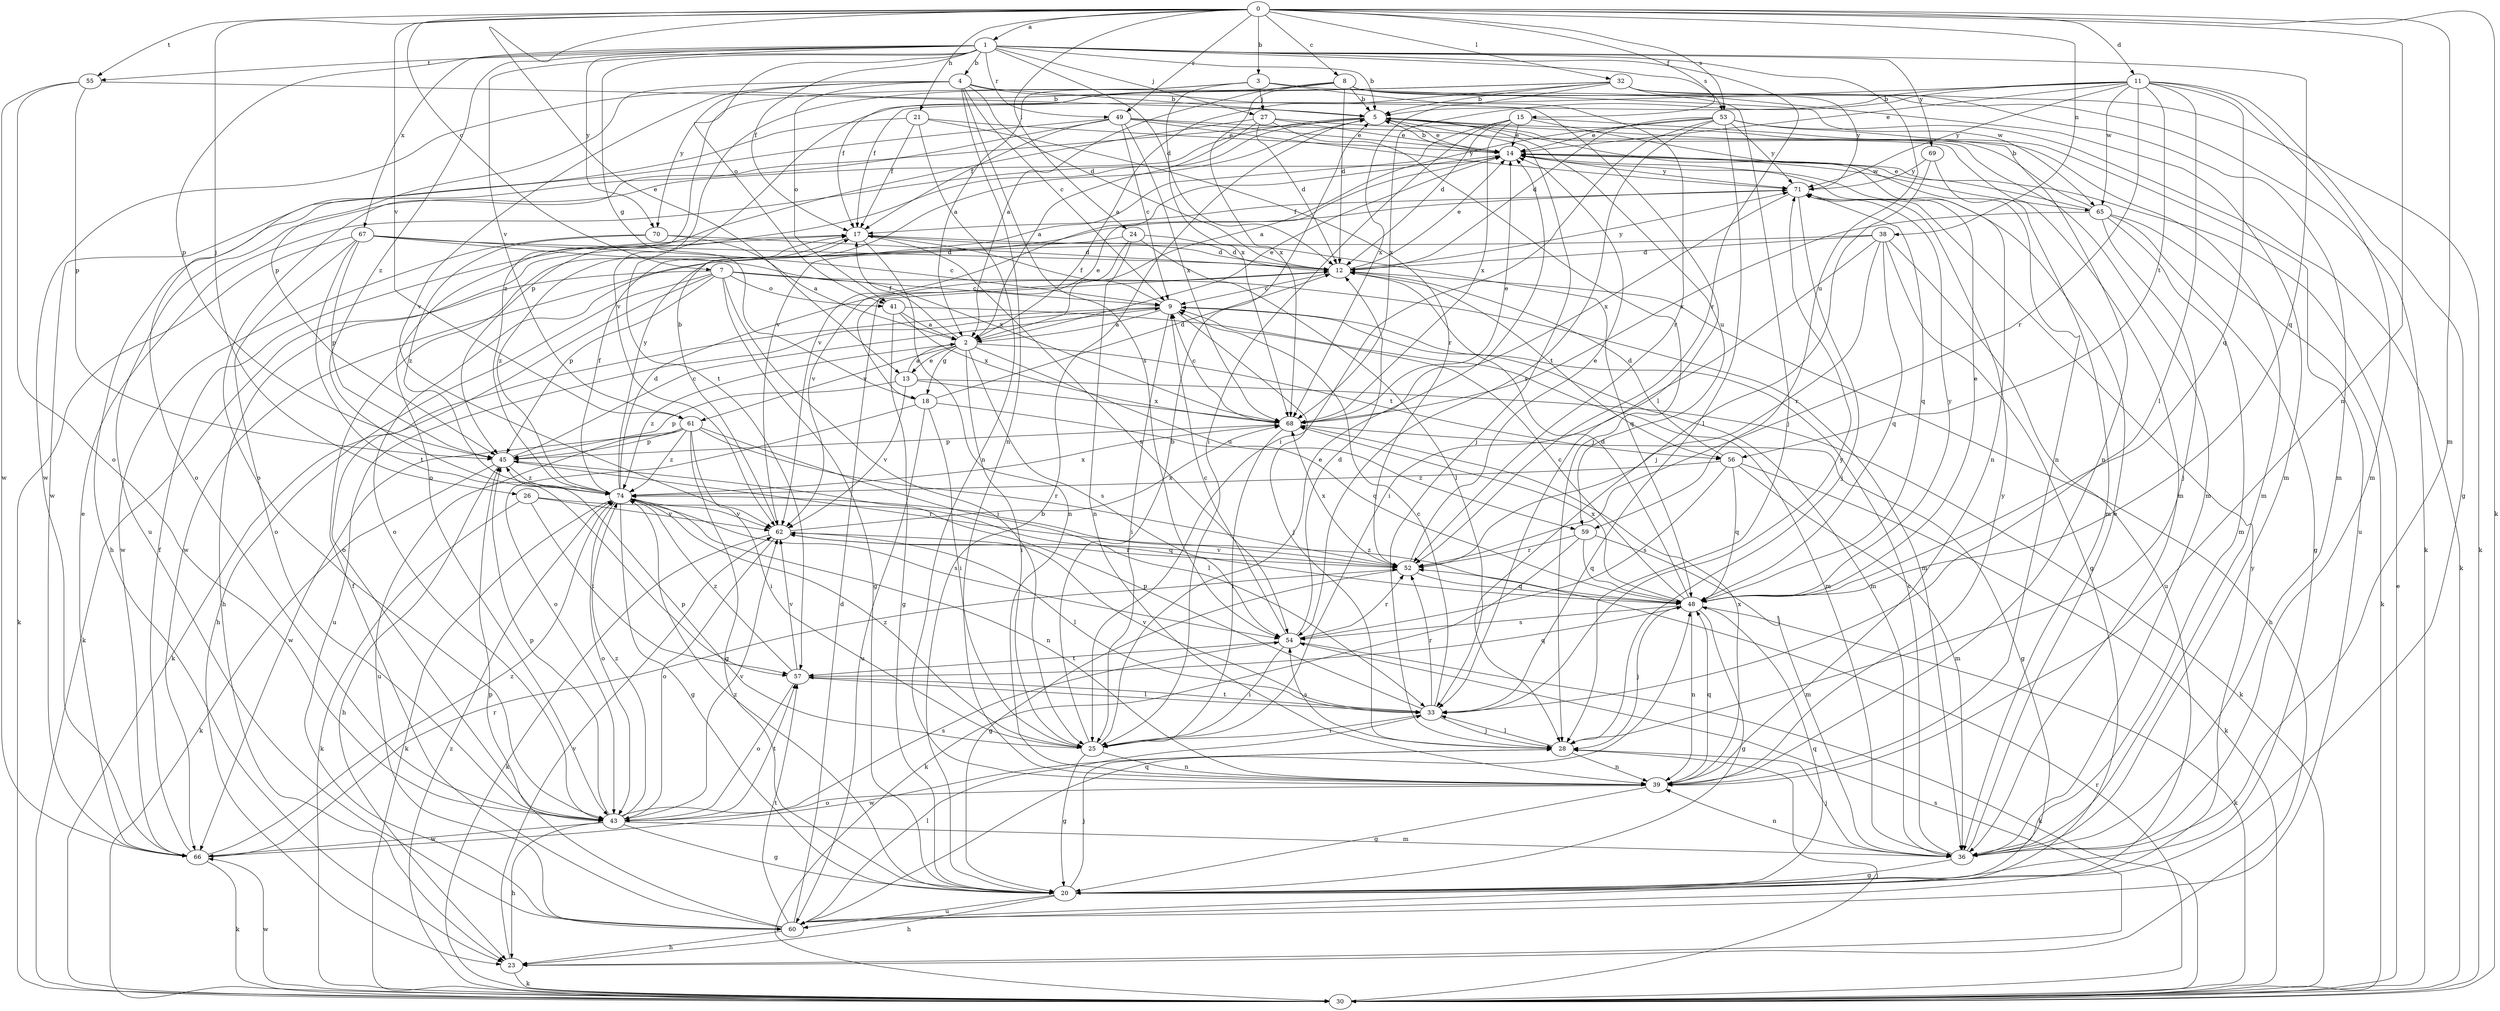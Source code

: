 strict digraph  {
0;
1;
2;
3;
4;
5;
7;
8;
9;
11;
12;
13;
14;
15;
17;
18;
20;
21;
23;
24;
25;
26;
27;
28;
30;
32;
33;
36;
38;
39;
41;
43;
45;
48;
49;
52;
53;
54;
55;
56;
57;
59;
60;
61;
62;
65;
66;
67;
68;
69;
70;
71;
74;
0 -> 1  [label=a];
0 -> 3  [label=b];
0 -> 7  [label=c];
0 -> 8  [label=c];
0 -> 11  [label=d];
0 -> 13  [label=e];
0 -> 15  [label=f];
0 -> 21  [label=h];
0 -> 24  [label=i];
0 -> 26  [label=j];
0 -> 30  [label=k];
0 -> 32  [label=l];
0 -> 36  [label=m];
0 -> 38  [label=n];
0 -> 39  [label=n];
0 -> 49  [label=r];
0 -> 53  [label=s];
0 -> 55  [label=t];
0 -> 61  [label=v];
1 -> 4  [label=b];
1 -> 5  [label=b];
1 -> 12  [label=d];
1 -> 17  [label=f];
1 -> 18  [label=g];
1 -> 27  [label=j];
1 -> 41  [label=o];
1 -> 45  [label=p];
1 -> 48  [label=q];
1 -> 49  [label=r];
1 -> 52  [label=r];
1 -> 53  [label=s];
1 -> 55  [label=t];
1 -> 59  [label=u];
1 -> 61  [label=v];
1 -> 67  [label=x];
1 -> 69  [label=y];
1 -> 70  [label=y];
1 -> 74  [label=z];
2 -> 13  [label=e];
2 -> 14  [label=e];
2 -> 17  [label=f];
2 -> 18  [label=g];
2 -> 25  [label=i];
2 -> 54  [label=s];
2 -> 56  [label=t];
2 -> 59  [label=u];
2 -> 61  [label=v];
2 -> 74  [label=z];
3 -> 2  [label=a];
3 -> 27  [label=j];
3 -> 52  [label=r];
3 -> 65  [label=w];
3 -> 68  [label=x];
3 -> 74  [label=z];
4 -> 5  [label=b];
4 -> 9  [label=c];
4 -> 12  [label=d];
4 -> 33  [label=l];
4 -> 39  [label=n];
4 -> 41  [label=o];
4 -> 45  [label=p];
4 -> 54  [label=s];
4 -> 62  [label=v];
4 -> 70  [label=y];
5 -> 14  [label=e];
5 -> 23  [label=h];
5 -> 28  [label=j];
5 -> 36  [label=m];
5 -> 39  [label=n];
5 -> 45  [label=p];
5 -> 59  [label=u];
5 -> 60  [label=u];
7 -> 9  [label=c];
7 -> 20  [label=g];
7 -> 23  [label=h];
7 -> 25  [label=i];
7 -> 30  [label=k];
7 -> 36  [label=m];
7 -> 41  [label=o];
7 -> 43  [label=o];
7 -> 45  [label=p];
8 -> 2  [label=a];
8 -> 5  [label=b];
8 -> 12  [label=d];
8 -> 17  [label=f];
8 -> 28  [label=j];
8 -> 30  [label=k];
8 -> 36  [label=m];
8 -> 62  [label=v];
8 -> 68  [label=x];
9 -> 2  [label=a];
9 -> 17  [label=f];
9 -> 25  [label=i];
9 -> 28  [label=j];
9 -> 30  [label=k];
9 -> 36  [label=m];
9 -> 60  [label=u];
11 -> 5  [label=b];
11 -> 14  [label=e];
11 -> 17  [label=f];
11 -> 20  [label=g];
11 -> 33  [label=l];
11 -> 36  [label=m];
11 -> 48  [label=q];
11 -> 52  [label=r];
11 -> 56  [label=t];
11 -> 65  [label=w];
11 -> 68  [label=x];
11 -> 71  [label=y];
12 -> 9  [label=c];
12 -> 14  [label=e];
12 -> 23  [label=h];
12 -> 56  [label=t];
12 -> 71  [label=y];
13 -> 2  [label=a];
13 -> 30  [label=k];
13 -> 45  [label=p];
13 -> 62  [label=v];
13 -> 68  [label=x];
14 -> 5  [label=b];
14 -> 62  [label=v];
14 -> 65  [label=w];
14 -> 71  [label=y];
15 -> 12  [label=d];
15 -> 14  [label=e];
15 -> 25  [label=i];
15 -> 39  [label=n];
15 -> 60  [label=u];
15 -> 62  [label=v];
15 -> 68  [label=x];
17 -> 12  [label=d];
17 -> 23  [label=h];
17 -> 39  [label=n];
17 -> 48  [label=q];
17 -> 54  [label=s];
17 -> 74  [label=z];
18 -> 12  [label=d];
18 -> 14  [label=e];
18 -> 25  [label=i];
18 -> 43  [label=o];
18 -> 48  [label=q];
18 -> 60  [label=u];
20 -> 5  [label=b];
20 -> 23  [label=h];
20 -> 28  [label=j];
20 -> 48  [label=q];
20 -> 60  [label=u];
20 -> 74  [label=z];
21 -> 14  [label=e];
21 -> 17  [label=f];
21 -> 39  [label=n];
21 -> 43  [label=o];
21 -> 52  [label=r];
23 -> 30  [label=k];
23 -> 54  [label=s];
23 -> 62  [label=v];
24 -> 12  [label=d];
24 -> 33  [label=l];
24 -> 39  [label=n];
24 -> 43  [label=o];
24 -> 62  [label=v];
25 -> 5  [label=b];
25 -> 14  [label=e];
25 -> 20  [label=g];
25 -> 39  [label=n];
25 -> 45  [label=p];
25 -> 74  [label=z];
26 -> 30  [label=k];
26 -> 48  [label=q];
26 -> 57  [label=t];
26 -> 62  [label=v];
27 -> 2  [label=a];
27 -> 12  [label=d];
27 -> 14  [label=e];
27 -> 28  [label=j];
27 -> 36  [label=m];
27 -> 43  [label=o];
28 -> 33  [label=l];
28 -> 39  [label=n];
28 -> 54  [label=s];
28 -> 66  [label=w];
30 -> 14  [label=e];
30 -> 28  [label=j];
30 -> 52  [label=r];
30 -> 66  [label=w];
30 -> 74  [label=z];
32 -> 2  [label=a];
32 -> 5  [label=b];
32 -> 30  [label=k];
32 -> 36  [label=m];
32 -> 57  [label=t];
32 -> 66  [label=w];
32 -> 68  [label=x];
32 -> 71  [label=y];
33 -> 9  [label=c];
33 -> 25  [label=i];
33 -> 28  [label=j];
33 -> 45  [label=p];
33 -> 52  [label=r];
33 -> 57  [label=t];
33 -> 62  [label=v];
33 -> 71  [label=y];
36 -> 9  [label=c];
36 -> 14  [label=e];
36 -> 20  [label=g];
36 -> 28  [label=j];
36 -> 39  [label=n];
38 -> 12  [label=d];
38 -> 20  [label=g];
38 -> 25  [label=i];
38 -> 48  [label=q];
38 -> 52  [label=r];
38 -> 60  [label=u];
38 -> 66  [label=w];
39 -> 20  [label=g];
39 -> 43  [label=o];
39 -> 48  [label=q];
39 -> 68  [label=x];
39 -> 71  [label=y];
41 -> 2  [label=a];
41 -> 20  [label=g];
41 -> 36  [label=m];
41 -> 68  [label=x];
43 -> 20  [label=g];
43 -> 23  [label=h];
43 -> 36  [label=m];
43 -> 45  [label=p];
43 -> 54  [label=s];
43 -> 57  [label=t];
43 -> 62  [label=v];
43 -> 66  [label=w];
43 -> 74  [label=z];
45 -> 9  [label=c];
45 -> 23  [label=h];
45 -> 30  [label=k];
45 -> 52  [label=r];
45 -> 74  [label=z];
48 -> 9  [label=c];
48 -> 12  [label=d];
48 -> 14  [label=e];
48 -> 20  [label=g];
48 -> 28  [label=j];
48 -> 30  [label=k];
48 -> 39  [label=n];
48 -> 54  [label=s];
48 -> 68  [label=x];
48 -> 71  [label=y];
48 -> 74  [label=z];
49 -> 9  [label=c];
49 -> 14  [label=e];
49 -> 17  [label=f];
49 -> 36  [label=m];
49 -> 43  [label=o];
49 -> 66  [label=w];
49 -> 68  [label=x];
49 -> 71  [label=y];
52 -> 14  [label=e];
52 -> 20  [label=g];
52 -> 48  [label=q];
52 -> 62  [label=v];
52 -> 68  [label=x];
53 -> 2  [label=a];
53 -> 12  [label=d];
53 -> 14  [label=e];
53 -> 25  [label=i];
53 -> 30  [label=k];
53 -> 33  [label=l];
53 -> 39  [label=n];
53 -> 54  [label=s];
53 -> 71  [label=y];
54 -> 9  [label=c];
54 -> 12  [label=d];
54 -> 25  [label=i];
54 -> 30  [label=k];
54 -> 52  [label=r];
54 -> 57  [label=t];
55 -> 5  [label=b];
55 -> 43  [label=o];
55 -> 45  [label=p];
55 -> 66  [label=w];
56 -> 12  [label=d];
56 -> 30  [label=k];
56 -> 36  [label=m];
56 -> 48  [label=q];
56 -> 54  [label=s];
56 -> 74  [label=z];
57 -> 33  [label=l];
57 -> 43  [label=o];
57 -> 48  [label=q];
57 -> 62  [label=v];
57 -> 74  [label=z];
59 -> 30  [label=k];
59 -> 36  [label=m];
59 -> 48  [label=q];
59 -> 52  [label=r];
60 -> 12  [label=d];
60 -> 17  [label=f];
60 -> 23  [label=h];
60 -> 33  [label=l];
60 -> 45  [label=p];
60 -> 48  [label=q];
60 -> 57  [label=t];
60 -> 71  [label=y];
61 -> 20  [label=g];
61 -> 25  [label=i];
61 -> 33  [label=l];
61 -> 45  [label=p];
61 -> 52  [label=r];
61 -> 60  [label=u];
61 -> 66  [label=w];
61 -> 74  [label=z];
62 -> 5  [label=b];
62 -> 30  [label=k];
62 -> 33  [label=l];
62 -> 43  [label=o];
62 -> 52  [label=r];
62 -> 68  [label=x];
65 -> 5  [label=b];
65 -> 14  [label=e];
65 -> 20  [label=g];
65 -> 28  [label=j];
65 -> 30  [label=k];
65 -> 36  [label=m];
65 -> 68  [label=x];
66 -> 14  [label=e];
66 -> 17  [label=f];
66 -> 30  [label=k];
66 -> 52  [label=r];
66 -> 74  [label=z];
67 -> 9  [label=c];
67 -> 12  [label=d];
67 -> 30  [label=k];
67 -> 43  [label=o];
67 -> 45  [label=p];
67 -> 57  [label=t];
67 -> 68  [label=x];
68 -> 9  [label=c];
68 -> 14  [label=e];
68 -> 20  [label=g];
68 -> 25  [label=i];
68 -> 45  [label=p];
69 -> 28  [label=j];
69 -> 36  [label=m];
69 -> 71  [label=y];
70 -> 2  [label=a];
70 -> 12  [label=d];
70 -> 66  [label=w];
70 -> 74  [label=z];
71 -> 17  [label=f];
71 -> 28  [label=j];
71 -> 48  [label=q];
71 -> 68  [label=x];
74 -> 12  [label=d];
74 -> 17  [label=f];
74 -> 20  [label=g];
74 -> 30  [label=k];
74 -> 39  [label=n];
74 -> 43  [label=o];
74 -> 54  [label=s];
74 -> 62  [label=v];
74 -> 68  [label=x];
74 -> 71  [label=y];
}
